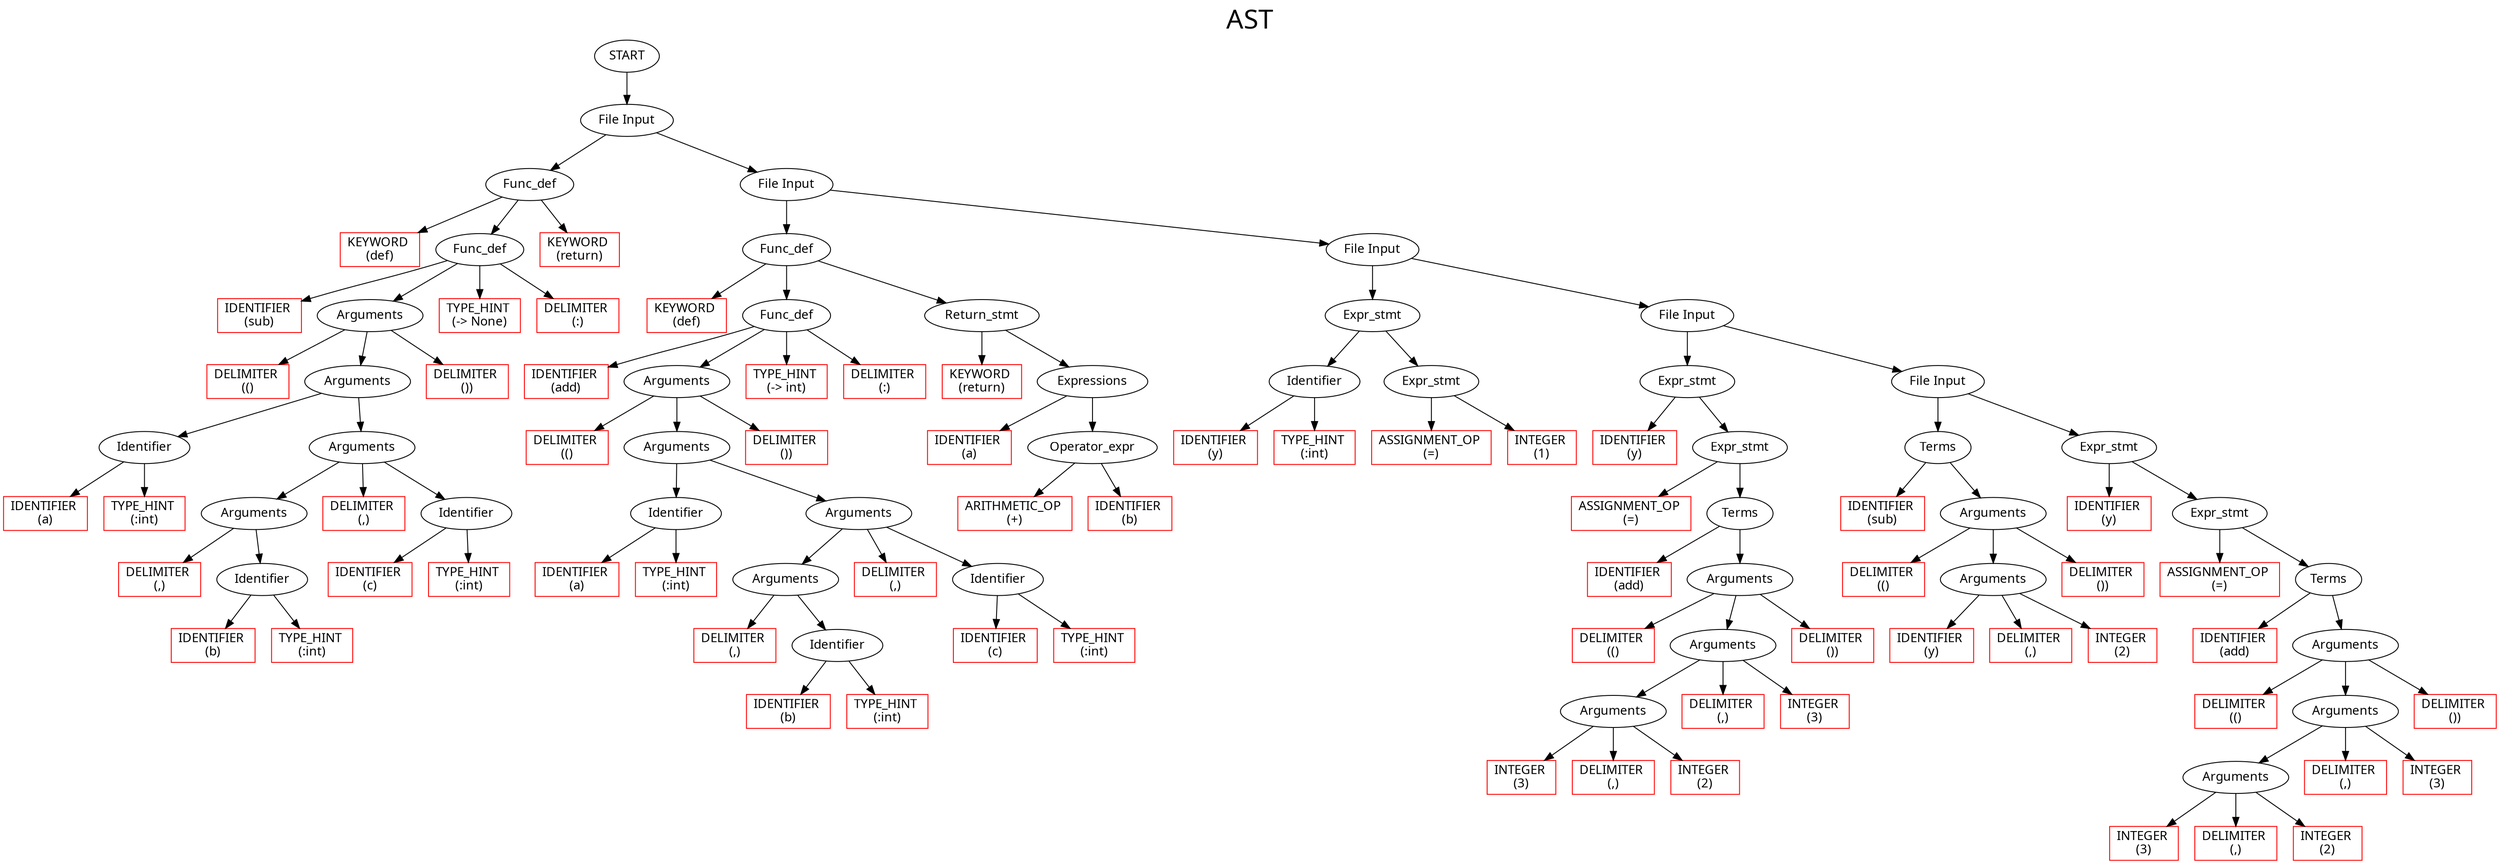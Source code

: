 digraph G{

label     = "AST"
fontname  = "Cascadia code"
fontsize  = 30
labelloc  = t

node   [ fontname="Cascadia code" ]
	267		[ style = solid label = "START"  ];
	267 -> 266
	266		[ style = solid label = "File Input"  ];
	266 -> 24
	24		[ style = solid label = "Func_def"  ];
	24 -> 0
	0		[ style = solid label = "KEYWORD 
(def)" color = red shape = rectangle ];
	24 -> 21
	21		[ style = solid label = "Func_def"  ];
	21 -> 1
	1		[ style = solid label = "IDENTIFIER 
(sub)" color = red shape = rectangle ];
	21 -> 18
	18		[ style = solid label = "Arguments"  ];
	18 -> 2
	2		[ style = solid label = "DELIMITER 
(()" color = red shape = rectangle ];
	18 -> 17
	17		[ style = solid label = "Arguments"  ];
	17 -> 5
	5		[ style = solid label = "Identifier"  ];
	5 -> 3
	3		[ style = solid label = "IDENTIFIER 
(a)" color = red shape = rectangle ];
	5 -> 4
	4		[ style = solid label = "TYPE_HINT 
(:int)" color = red shape = rectangle ];
	17 -> 16
	16		[ style = solid label = "Arguments"  ];
	16 -> 11
	11		[ style = solid label = "Arguments"  ];
	11 -> 6
	6		[ style = solid label = "DELIMITER 
(,)" color = red shape = rectangle ];
	11 -> 9
	9		[ style = solid label = "Identifier"  ];
	9 -> 7
	7		[ style = solid label = "IDENTIFIER 
(b)" color = red shape = rectangle ];
	9 -> 8
	8		[ style = solid label = "TYPE_HINT 
(:int)" color = red shape = rectangle ];
	16 -> 10
	10		[ style = solid label = "DELIMITER 
(,)" color = red shape = rectangle ];
	16 -> 14
	14		[ style = solid label = "Identifier"  ];
	14 -> 12
	12		[ style = solid label = "IDENTIFIER 
(c)" color = red shape = rectangle ];
	14 -> 13
	13		[ style = solid label = "TYPE_HINT 
(:int)" color = red shape = rectangle ];
	18 -> 15
	15		[ style = solid label = "DELIMITER 
())" color = red shape = rectangle ];
	21 -> 19
	19		[ style = solid label = "TYPE_HINT 
(-> None)" color = red shape = rectangle ];
	21 -> 20
	20		[ style = solid label = "DELIMITER 
(:)" color = red shape = rectangle ];
	24 -> 22
	22		[ style = solid label = "KEYWORD 
(return)" color = red shape = rectangle ];
	266 -> 265
	265		[ style = solid label = "File Input"  ];
	265 -> 66
	66		[ style = solid label = "Func_def"  ];
	66 -> 25
	25		[ style = solid label = "KEYWORD 
(def)" color = red shape = rectangle ];
	66 -> 46
	46		[ style = solid label = "Func_def"  ];
	46 -> 26
	26		[ style = solid label = "IDENTIFIER 
(add)" color = red shape = rectangle ];
	46 -> 43
	43		[ style = solid label = "Arguments"  ];
	43 -> 27
	27		[ style = solid label = "DELIMITER 
(()" color = red shape = rectangle ];
	43 -> 42
	42		[ style = solid label = "Arguments"  ];
	42 -> 30
	30		[ style = solid label = "Identifier"  ];
	30 -> 28
	28		[ style = solid label = "IDENTIFIER 
(a)" color = red shape = rectangle ];
	30 -> 29
	29		[ style = solid label = "TYPE_HINT 
(:int)" color = red shape = rectangle ];
	42 -> 41
	41		[ style = solid label = "Arguments"  ];
	41 -> 36
	36		[ style = solid label = "Arguments"  ];
	36 -> 31
	31		[ style = solid label = "DELIMITER 
(,)" color = red shape = rectangle ];
	36 -> 34
	34		[ style = solid label = "Identifier"  ];
	34 -> 32
	32		[ style = solid label = "IDENTIFIER 
(b)" color = red shape = rectangle ];
	34 -> 33
	33		[ style = solid label = "TYPE_HINT 
(:int)" color = red shape = rectangle ];
	41 -> 35
	35		[ style = solid label = "DELIMITER 
(,)" color = red shape = rectangle ];
	41 -> 39
	39		[ style = solid label = "Identifier"  ];
	39 -> 37
	37		[ style = solid label = "IDENTIFIER 
(c)" color = red shape = rectangle ];
	39 -> 38
	38		[ style = solid label = "TYPE_HINT 
(:int)" color = red shape = rectangle ];
	43 -> 40
	40		[ style = solid label = "DELIMITER 
())" color = red shape = rectangle ];
	46 -> 44
	44		[ style = solid label = "TYPE_HINT 
(-> int)" color = red shape = rectangle ];
	46 -> 45
	45		[ style = solid label = "DELIMITER 
(:)" color = red shape = rectangle ];
	66 -> 64
	64		[ style = solid label = "Return_stmt"  ];
	64 -> 47
	47		[ style = solid label = "KEYWORD 
(return)" color = red shape = rectangle ];
	64 -> 56
	56		[ style = solid label = "Expressions"  ];
	56 -> 48
	48		[ style = solid label = "IDENTIFIER 
(a)" color = red shape = rectangle ];
	56 -> 55
	55		[ style = solid label = "Operator_expr"  ];
	55 -> 49
	49		[ style = solid label = "ARITHMETIC_OP 
(+)" color = red shape = rectangle ];
	55 -> 52
	52		[ style = solid label = "IDENTIFIER 
(b)" color = red shape = rectangle ];
	265 -> 264
	264		[ style = solid label = "File Input"  ];
	264 -> 93
	93		[ style = solid label = "Expr_stmt"  ];
	93 -> 69
	69		[ style = solid label = "Identifier"  ];
	69 -> 67
	67		[ style = solid label = "IDENTIFIER 
(y)" color = red shape = rectangle ];
	69 -> 68
	68		[ style = solid label = "TYPE_HINT 
(:int)" color = red shape = rectangle ];
	93 -> 92
	92		[ style = solid label = "Expr_stmt"  ];
	92 -> 70
	70		[ style = solid label = "ASSIGNMENT_OP 
(=)" color = red shape = rectangle ];
	92 -> 81
	81		[ style = solid label = "INTEGER 
(1)" color = red shape = rectangle ];
	264 -> 263
	263		[ style = solid label = "File Input"  ];
	263 -> 157
	157		[ style = solid label = "Expr_stmt"  ];
	157 -> 95
	95		[ style = solid label = "IDENTIFIER 
(y)" color = red shape = rectangle ];
	157 -> 156
	156		[ style = solid label = "Expr_stmt"  ];
	156 -> 96
	96		[ style = solid label = "ASSIGNMENT_OP 
(=)" color = red shape = rectangle ];
	156 -> 146
	146		[ style = solid label = "Terms"  ];
	146 -> 107
	107		[ style = solid label = "IDENTIFIER 
(add)" color = red shape = rectangle ];
	146 -> 144
	144		[ style = solid label = "Arguments"  ];
	144 -> 108
	108		[ style = solid label = "DELIMITER 
(()" color = red shape = rectangle ];
	144 -> 143
	143		[ style = solid label = "Arguments"  ];
	143 -> 131
	131		[ style = solid label = "Arguments"  ];
	131 -> 109
	109		[ style = solid label = "INTEGER 
(3)" color = red shape = rectangle ];
	131 -> 110
	110		[ style = solid label = "DELIMITER 
(,)" color = red shape = rectangle ];
	131 -> 120
	120		[ style = solid label = "INTEGER 
(2)" color = red shape = rectangle ];
	143 -> 121
	121		[ style = solid label = "DELIMITER 
(,)" color = red shape = rectangle ];
	143 -> 132
	132		[ style = solid label = "INTEGER 
(3)" color = red shape = rectangle ];
	144 -> 133
	133		[ style = solid label = "DELIMITER 
())" color = red shape = rectangle ];
	263 -> 262
	262		[ style = solid label = "File Input"  ];
	262 -> 186
	186		[ style = solid label = "Terms"  ];
	186 -> 159
	159		[ style = solid label = "IDENTIFIER 
(sub)" color = red shape = rectangle ];
	186 -> 184
	184		[ style = solid label = "Arguments"  ];
	184 -> 160
	160		[ style = solid label = "DELIMITER 
(()" color = red shape = rectangle ];
	184 -> 183
	183		[ style = solid label = "Arguments"  ];
	183 -> 161
	161		[ style = solid label = "IDENTIFIER 
(y)" color = red shape = rectangle ];
	183 -> 162
	162		[ style = solid label = "DELIMITER 
(,)" color = red shape = rectangle ];
	183 -> 172
	172		[ style = solid label = "INTEGER 
(2)" color = red shape = rectangle ];
	184 -> 173
	173		[ style = solid label = "DELIMITER 
())" color = red shape = rectangle ];
	262 -> 259
	259		[ style = solid label = "Expr_stmt"  ];
	259 -> 197
	197		[ style = solid label = "IDENTIFIER 
(y)" color = red shape = rectangle ];
	259 -> 258
	258		[ style = solid label = "Expr_stmt"  ];
	258 -> 198
	198		[ style = solid label = "ASSIGNMENT_OP 
(=)" color = red shape = rectangle ];
	258 -> 248
	248		[ style = solid label = "Terms"  ];
	248 -> 209
	209		[ style = solid label = "IDENTIFIER 
(add)" color = red shape = rectangle ];
	248 -> 246
	246		[ style = solid label = "Arguments"  ];
	246 -> 210
	210		[ style = solid label = "DELIMITER 
(()" color = red shape = rectangle ];
	246 -> 245
	245		[ style = solid label = "Arguments"  ];
	245 -> 233
	233		[ style = solid label = "Arguments"  ];
	233 -> 211
	211		[ style = solid label = "INTEGER 
(3)" color = red shape = rectangle ];
	233 -> 212
	212		[ style = solid label = "DELIMITER 
(,)" color = red shape = rectangle ];
	233 -> 222
	222		[ style = solid label = "INTEGER 
(2)" color = red shape = rectangle ];
	245 -> 223
	223		[ style = solid label = "DELIMITER 
(,)" color = red shape = rectangle ];
	245 -> 234
	234		[ style = solid label = "INTEGER 
(3)" color = red shape = rectangle ];
	246 -> 235
	235		[ style = solid label = "DELIMITER 
())" color = red shape = rectangle ];
}